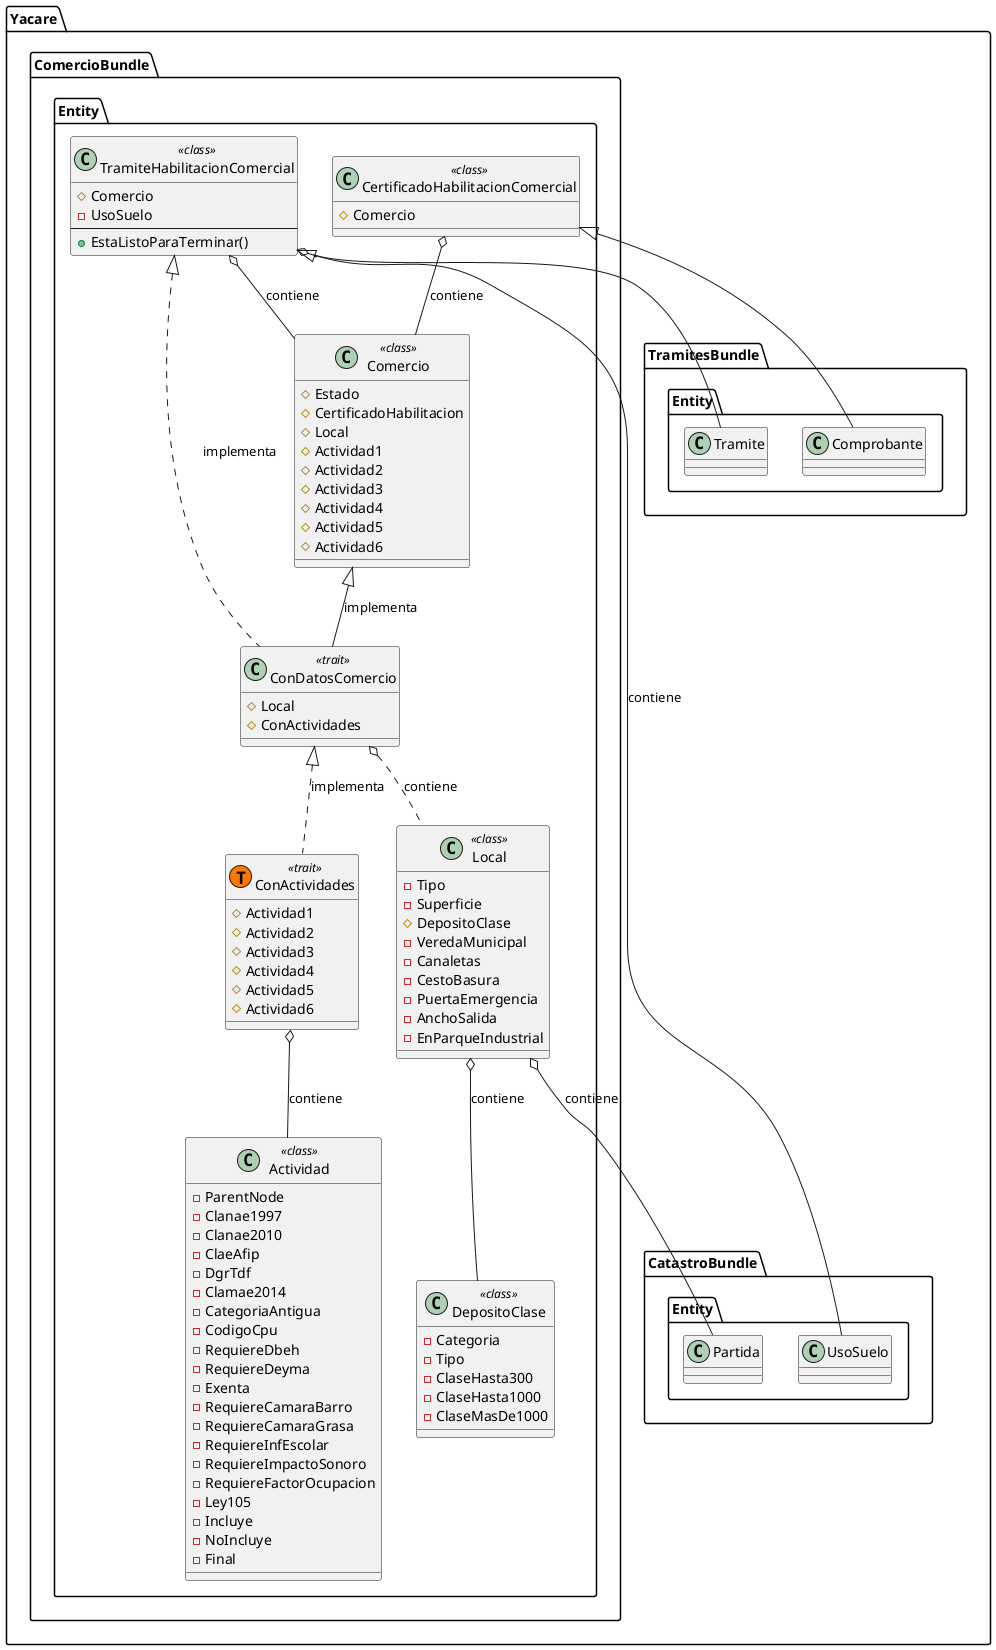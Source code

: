 @startuml
namespace Yacare.ComercioBundle.Entity  {
	class ConActividades << (T,#FF7700) trait >> {
		#Actividad1
		#Actividad2
		#Actividad3
		#Actividad4
		#Actividad5
		#Actividad6
	}
	class ConDatosComercio << trait >> {
		#Local
		#ConActividades
	}
	class TramiteHabilitacionComercial << class >> {
		#Comercio
		-UsoSuelo
		--
		+EstaListoParaTerminar()
	}
	class Actividad << class >> {
		-ParentNode
		-Clanae1997
		-Clanae2010
		-ClaeAfip
		-DgrTdf
		-Clamae2014
		-CategoriaAntigua
		-CodigoCpu
		-RequiereDbeh
		-RequiereDeyma
		-Exenta
		-RequiereCamaraBarro
		-RequiereCamaraGrasa
		-RequiereInfEscolar
		-RequiereImpactoSonoro
		-RequiereFactorOcupacion
		-Ley105
		-Incluye
		-NoIncluye
		-Final
	}
	class Local << class >> {
		-Tipo
		-Superficie
		#DepositoClase
		-VeredaMunicipal
		-Canaletas
		-CestoBasura
		-PuertaEmergencia
		-AnchoSalida
		-EnParqueIndustrial
	}
	class CertificadoHabilitacionComercial << class >> {
		#Comercio
	}
	class DepositoClase << class >> {
		-Categoria
		-Tipo
		-ClaseHasta300
		-ClaseHasta1000
		-ClaseMasDe1000
	}
	class Comercio << class >> {
		#Estado
		#CertificadoHabilitacion
		#Local
		#Actividad1
		#Actividad2
		#Actividad3
		#Actividad4
		#Actividad5
		#Actividad6
	}
	
	Comercio <|-- ConDatosComercio : implementa
	
	ConDatosComercio <|.. ConActividades : implementa
	ConDatosComercio o.. Local : contiene
	
	ConActividades o-- Actividad : contiene
	
	Local o-- DepositoClase : contiene
	Local o-- Yacare.CatastroBundle.Entity.Partida : contiene
	
	TramiteHabilitacionComercial <|-- Yacare.TramitesBundle.Entity.Tramite
	TramiteHabilitacionComercial <|.. ConDatosComercio : implementa
	TramiteHabilitacionComercial o-- Yacare.CatastroBundle.Entity.UsoSuelo : contiene
	TramiteHabilitacionComercial o-- Comercio : contiene
	
	CertificadoHabilitacionComercial <|-- Yacare.TramitesBundle.Entity.Comprobante
	CertificadoHabilitacionComercial o-- Comercio : contiene
}
@enduml

